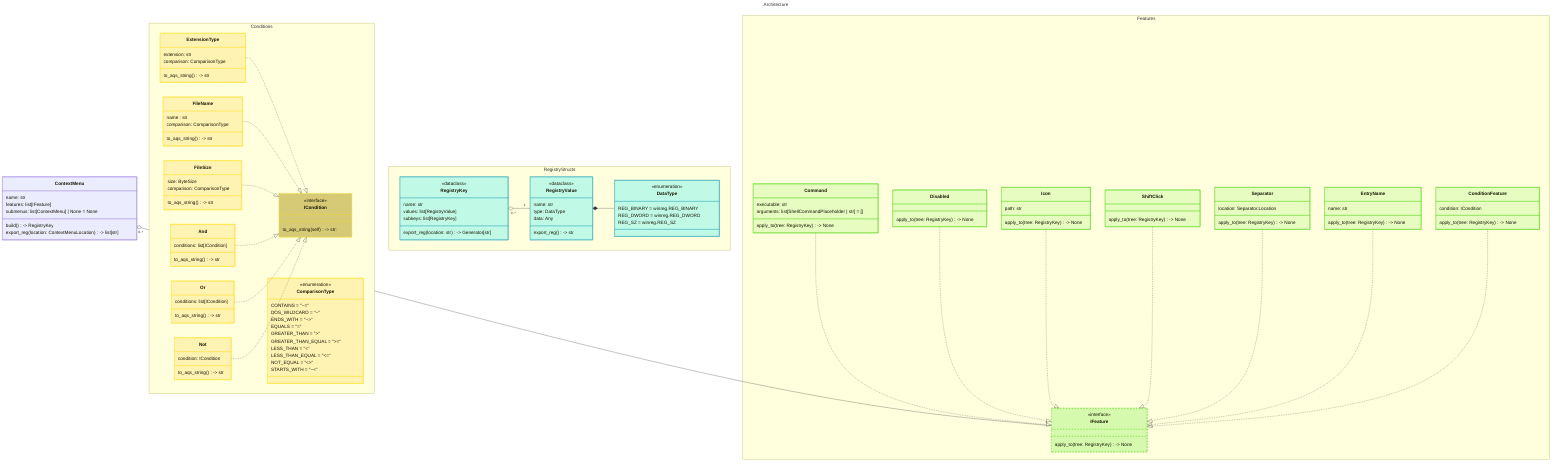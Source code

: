 ---
title: Architecture
---
classDiagram


ContextMenu "0..*" o-- "1" IFeature
class ContextMenu{
    name: str
    features: list[IFeature]
    submenus: list[ContextMenu] | None = None
    build() -> RegistryKey
    export_reg(location: ContextMenuLocation) -> list[str]
}
%% link IFeature "https://www.github.com" "Browse code"

Command ..|> IFeature
Disabled ..|> IFeature
Icon ..|> IFeature
ShiftClick ..|> IFeature
Separator ..|> IFeature
EntryName ..|> IFeature
ConditionFeature ..|> IFeature
namespace Features {
    class IFeature:::featuresIfaceStyle {
        <<interface>>
        apply_to(tree: RegistryKey) -> None
    }
    class Command:::featuresStyle {
        executable: str
        arguments: list[ShellCommandPlaceholder | str] = []
        apply_to(tree: RegistryKey) -> None
    }
    class Disabled:::featuresStyle {
        apply_to(tree: RegistryKey) -> None
    }
    class Icon:::featuresStyle {
        path: str
        apply_to(tree: RegistryKey) -> None
    }
    class ShiftClick:::featuresStyle {
        apply_to(tree: RegistryKey) -> None
    }
    class Separator:::featuresStyle {
        location: Separator.Location
        apply_to(tree: RegistryKey) -> None
    }
    class EntryName:::featuresStyle {
        name: str
        apply_to(tree: RegistryKey) -> None
    }
    class ConditionFeature:::featuresStyle {
        condition: ICondition
        apply_to(tree: RegistryKey) -> None
    }
}
classDef featuresStyle fill:#7bf04130,stroke:#48d104,stroke-width:1px;
classDef featuresIfaceStyle fill:#7bf04150,stroke:#48d104,stroke-width:1px,stroke-dasharray: 5 5;

ExtensionType ..|> ICondition
FileName ..|> ICondition
FileSize ..|> ICondition
And ..|> ICondition
Or ..|> ICondition
Not ..|> ICondition
%%CustomCondition --|> ICondition
namespace Conditions {
    class ICondition:::conditionsIfaceStyle {
        <<interface>>
        to_aqs_string(self) -> str:
    }
    class ExtensionType:::conditionsStyle {
        extension: str
        comparison: ComparisonType
        to_aqs_string() -> str
    }
    class FileName:::conditionsStyle {
        name : str
        comparison: ComparisonType
        to_aqs_string() -> str
    }
    class FileSize:::conditionsStyle {
        size: ByteSize
        comparison: ComparisonType
        to_aqs_string() -> str
    }
    class And:::conditionsStyle {
        conditions: list[ICondition]
        to_aqs_string() -> str
    }
    class Or:::conditionsStyle {
        conditions: list[ICondition]
        to_aqs_string() -> str
    }
    class Not:::conditionsStyle {
        condition: ICondition
        to_aqs_string() -> str
    }
    class ComparisonType:::conditionsStyle {
        <<enumeration>>
        CONTAINS = "~="
        DOS_WILDCARD = "~"
        ENDS_WITH = "~>"
        EQUALS = "="
        GREATER_THAN = ">"
        GREATER_THAN_EQUAL = ">="
        LESS_THAN = "<"
        LESS_THAN_EQUAL = "<="
        NOT_EQUAL = "<>"
        STARTS_WITH = "~<"
    }
%%    class CustomCondition:::conditionsStyle {
%%        aqs_condition: str
%%        to_aqs_string() -> str
%%    }
}
classDef conditionsStyle fill:#ffbf0030,stroke:#fdda0d,stroke-width:1px;
classDef conditionsIfaceStyle fill:#ad961080,stroke:#fdda0d,stroke-width:1px,stroke-dasharray: 5 5;

RegistryKey "0..*" o-- "1"  RegistryValue
RegistryValue *-- DataType
namespace RegistryStructs {
    class RegistryKey:::registryStructsStyle {
        <<dataclass>>
        name: str
        values: list[RegistryValue]
        subkeys: list[RegistryKey]
        export_reg(location: str) -> Generator[str]
    }
    class RegistryValue:::registryStructsStyle {
        <<dataclass>>
        name: str
        type: DataType
        data: Any
        export_reg() -> str
    }
    class DataType:::registryStructsStyle {
        <<enumeration>>
        REG_BINARY = winreg.REG_BINARY
        REG_DWORD = winreg.REG_DWORD
        REG_SZ = winreg.REG_SZ
    }
}
classDef registryStructsStyle fill:#07eafa40,stroke:#1b97b3,stroke-width:1px;